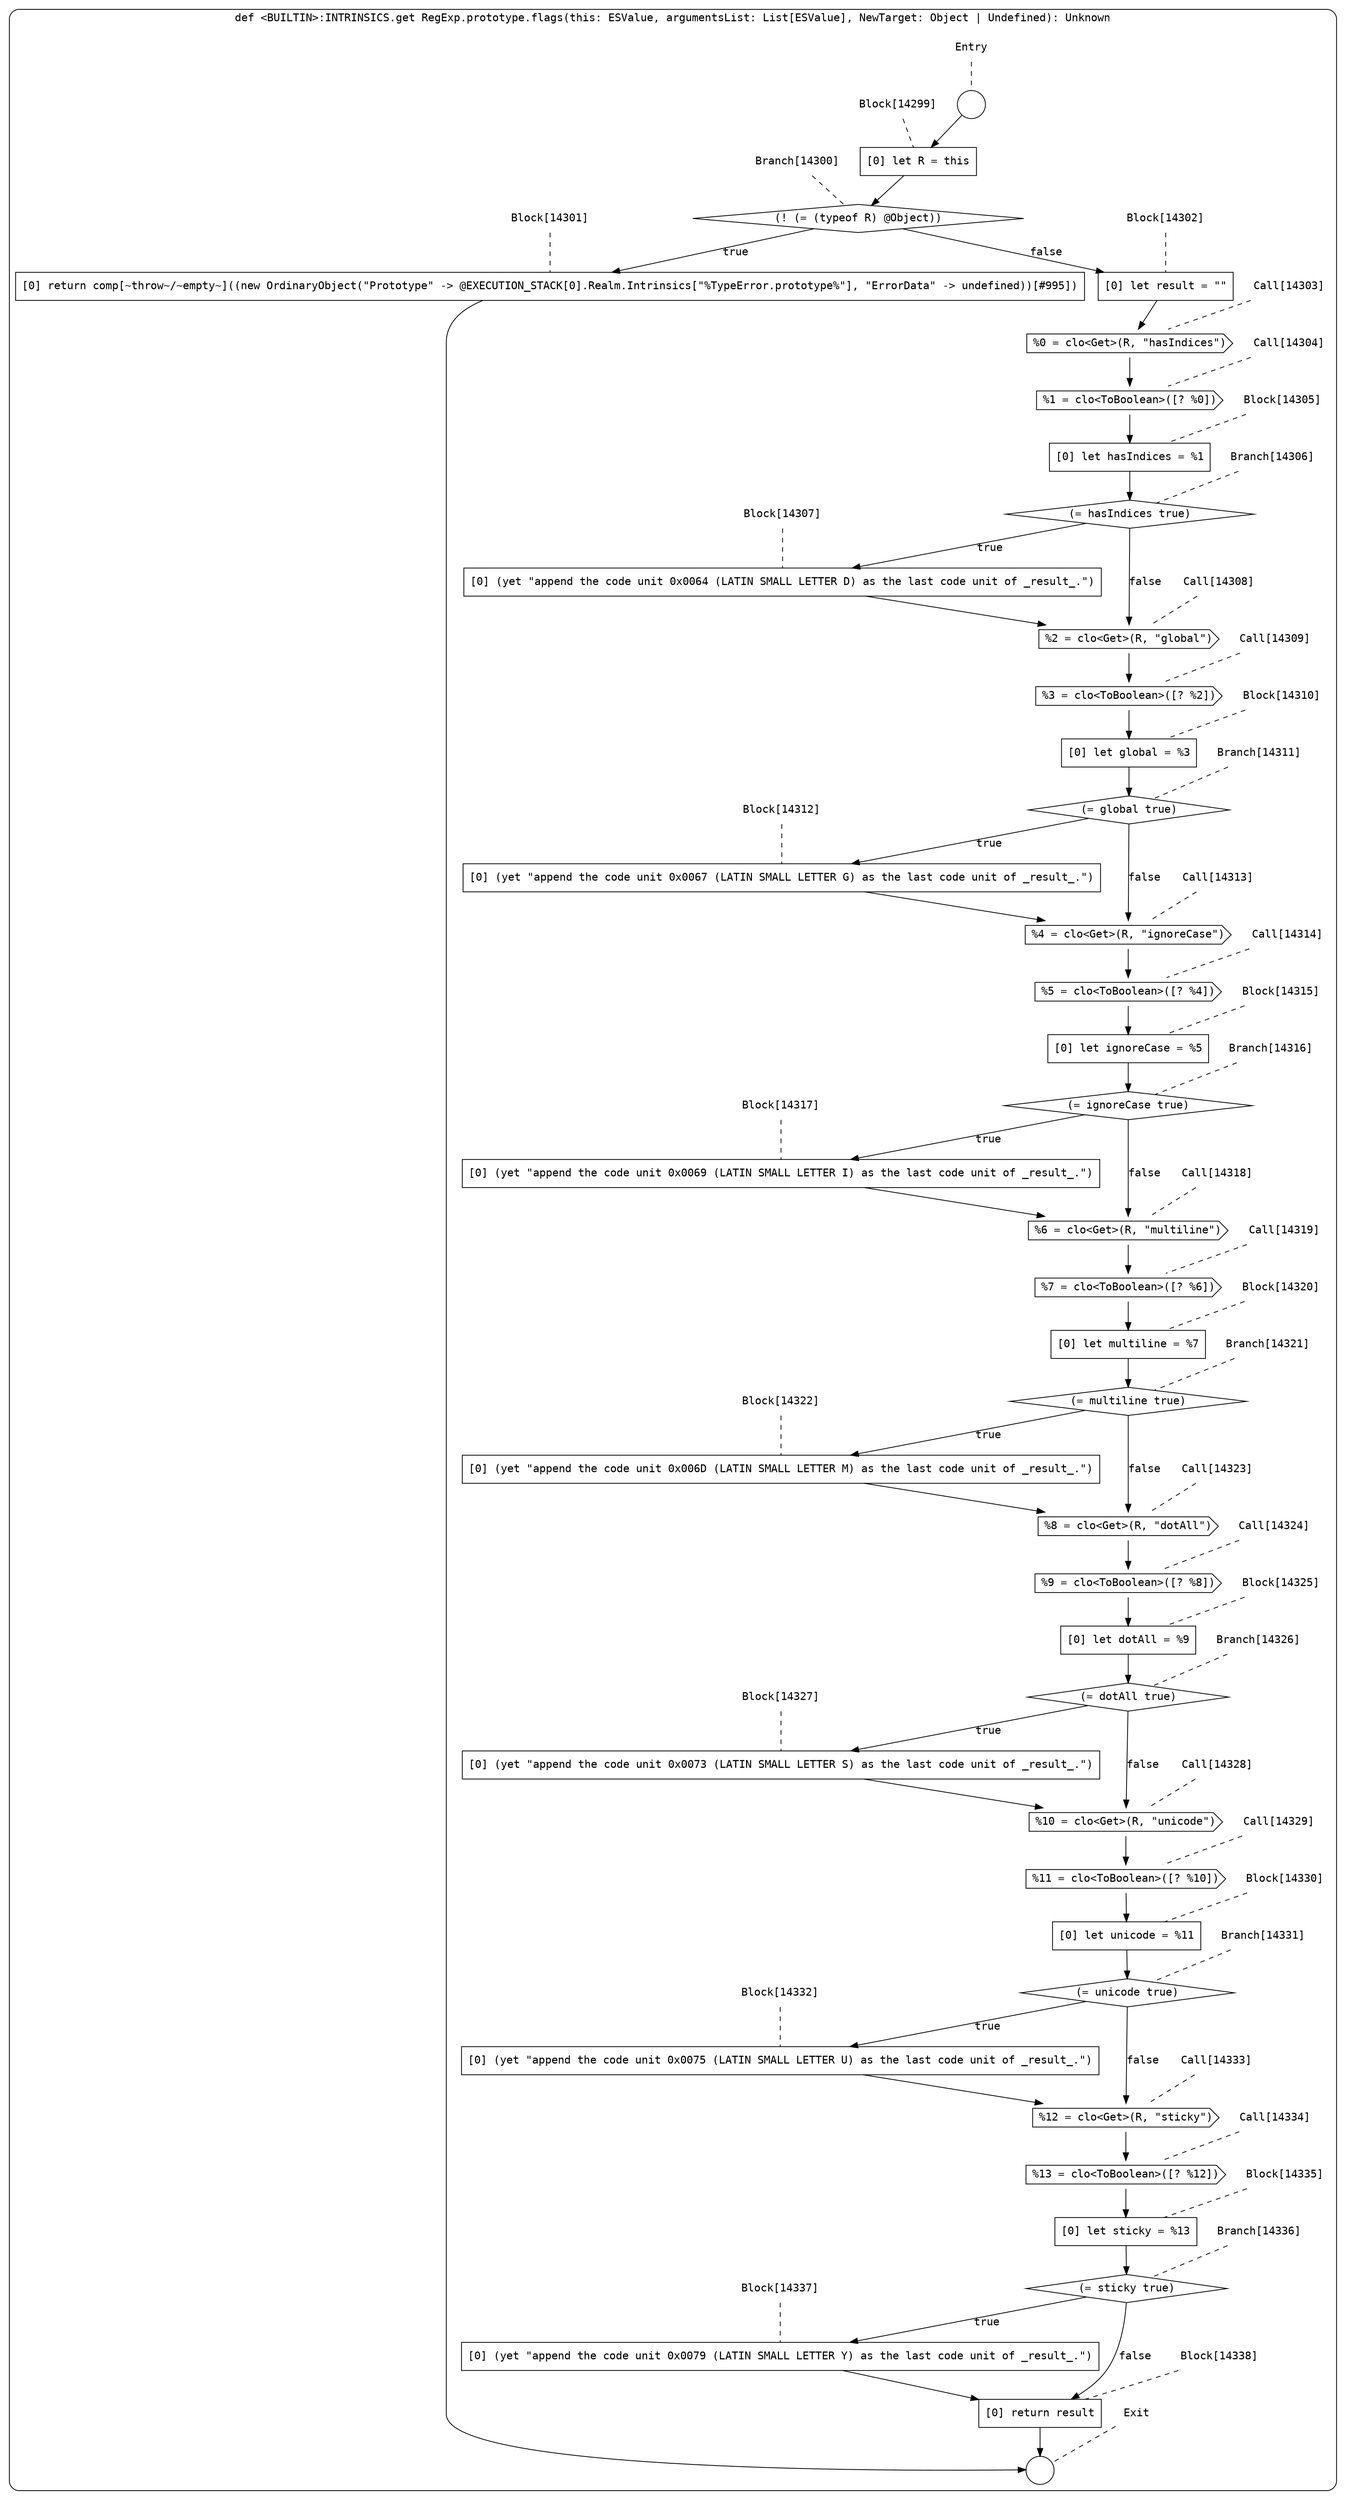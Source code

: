 digraph {
  graph [fontname = "Consolas"]
  node [fontname = "Consolas"]
  edge [fontname = "Consolas"]
  subgraph cluster2321 {
    label = "def <BUILTIN>:INTRINSICS.get RegExp.prototype.flags(this: ESValue, argumentsList: List[ESValue], NewTarget: Object | Undefined): Unknown"
    style = rounded
    cluster2321_entry_name [shape=none, label=<<font color="black">Entry</font>>]
    cluster2321_entry_name -> cluster2321_entry [arrowhead=none, color="black", style=dashed]
    cluster2321_entry [shape=circle label=" " color="black" fillcolor="white" style=filled]
    cluster2321_entry -> node14299 [color="black"]
    cluster2321_exit_name [shape=none, label=<<font color="black">Exit</font>>]
    cluster2321_exit_name -> cluster2321_exit [arrowhead=none, color="black", style=dashed]
    cluster2321_exit [shape=circle label=" " color="black" fillcolor="white" style=filled]
    node14299_name [shape=none, label=<<font color="black">Block[14299]</font>>]
    node14299_name -> node14299 [arrowhead=none, color="black", style=dashed]
    node14299 [shape=box, label=<<font color="black">[0] let R = this<BR ALIGN="LEFT"/></font>> color="black" fillcolor="white", style=filled]
    node14299 -> node14300 [color="black"]
    node14300_name [shape=none, label=<<font color="black">Branch[14300]</font>>]
    node14300_name -> node14300 [arrowhead=none, color="black", style=dashed]
    node14300 [shape=diamond, label=<<font color="black">(! (= (typeof R) @Object))</font>> color="black" fillcolor="white", style=filled]
    node14300 -> node14301 [label=<<font color="black">true</font>> color="black"]
    node14300 -> node14302 [label=<<font color="black">false</font>> color="black"]
    node14301_name [shape=none, label=<<font color="black">Block[14301]</font>>]
    node14301_name -> node14301 [arrowhead=none, color="black", style=dashed]
    node14301 [shape=box, label=<<font color="black">[0] return comp[~throw~/~empty~]((new OrdinaryObject(&quot;Prototype&quot; -&gt; @EXECUTION_STACK[0].Realm.Intrinsics[&quot;%TypeError.prototype%&quot;], &quot;ErrorData&quot; -&gt; undefined))[#995])<BR ALIGN="LEFT"/></font>> color="black" fillcolor="white", style=filled]
    node14301 -> cluster2321_exit [color="black"]
    node14302_name [shape=none, label=<<font color="black">Block[14302]</font>>]
    node14302_name -> node14302 [arrowhead=none, color="black", style=dashed]
    node14302 [shape=box, label=<<font color="black">[0] let result = &quot;&quot;<BR ALIGN="LEFT"/></font>> color="black" fillcolor="white", style=filled]
    node14302 -> node14303 [color="black"]
    node14303_name [shape=none, label=<<font color="black">Call[14303]</font>>]
    node14303_name -> node14303 [arrowhead=none, color="black", style=dashed]
    node14303 [shape=cds, label=<<font color="black">%0 = clo&lt;Get&gt;(R, &quot;hasIndices&quot;)</font>> color="black" fillcolor="white", style=filled]
    node14303 -> node14304 [color="black"]
    node14304_name [shape=none, label=<<font color="black">Call[14304]</font>>]
    node14304_name -> node14304 [arrowhead=none, color="black", style=dashed]
    node14304 [shape=cds, label=<<font color="black">%1 = clo&lt;ToBoolean&gt;([? %0])</font>> color="black" fillcolor="white", style=filled]
    node14304 -> node14305 [color="black"]
    node14305_name [shape=none, label=<<font color="black">Block[14305]</font>>]
    node14305_name -> node14305 [arrowhead=none, color="black", style=dashed]
    node14305 [shape=box, label=<<font color="black">[0] let hasIndices = %1<BR ALIGN="LEFT"/></font>> color="black" fillcolor="white", style=filled]
    node14305 -> node14306 [color="black"]
    node14306_name [shape=none, label=<<font color="black">Branch[14306]</font>>]
    node14306_name -> node14306 [arrowhead=none, color="black", style=dashed]
    node14306 [shape=diamond, label=<<font color="black">(= hasIndices true)</font>> color="black" fillcolor="white", style=filled]
    node14306 -> node14307 [label=<<font color="black">true</font>> color="black"]
    node14306 -> node14308 [label=<<font color="black">false</font>> color="black"]
    node14307_name [shape=none, label=<<font color="black">Block[14307]</font>>]
    node14307_name -> node14307 [arrowhead=none, color="black", style=dashed]
    node14307 [shape=box, label=<<font color="black">[0] (yet &quot;append the code unit 0x0064 (LATIN SMALL LETTER D) as the last code unit of _result_.&quot;)<BR ALIGN="LEFT"/></font>> color="black" fillcolor="white", style=filled]
    node14307 -> node14308 [color="black"]
    node14308_name [shape=none, label=<<font color="black">Call[14308]</font>>]
    node14308_name -> node14308 [arrowhead=none, color="black", style=dashed]
    node14308 [shape=cds, label=<<font color="black">%2 = clo&lt;Get&gt;(R, &quot;global&quot;)</font>> color="black" fillcolor="white", style=filled]
    node14308 -> node14309 [color="black"]
    node14309_name [shape=none, label=<<font color="black">Call[14309]</font>>]
    node14309_name -> node14309 [arrowhead=none, color="black", style=dashed]
    node14309 [shape=cds, label=<<font color="black">%3 = clo&lt;ToBoolean&gt;([? %2])</font>> color="black" fillcolor="white", style=filled]
    node14309 -> node14310 [color="black"]
    node14310_name [shape=none, label=<<font color="black">Block[14310]</font>>]
    node14310_name -> node14310 [arrowhead=none, color="black", style=dashed]
    node14310 [shape=box, label=<<font color="black">[0] let global = %3<BR ALIGN="LEFT"/></font>> color="black" fillcolor="white", style=filled]
    node14310 -> node14311 [color="black"]
    node14311_name [shape=none, label=<<font color="black">Branch[14311]</font>>]
    node14311_name -> node14311 [arrowhead=none, color="black", style=dashed]
    node14311 [shape=diamond, label=<<font color="black">(= global true)</font>> color="black" fillcolor="white", style=filled]
    node14311 -> node14312 [label=<<font color="black">true</font>> color="black"]
    node14311 -> node14313 [label=<<font color="black">false</font>> color="black"]
    node14312_name [shape=none, label=<<font color="black">Block[14312]</font>>]
    node14312_name -> node14312 [arrowhead=none, color="black", style=dashed]
    node14312 [shape=box, label=<<font color="black">[0] (yet &quot;append the code unit 0x0067 (LATIN SMALL LETTER G) as the last code unit of _result_.&quot;)<BR ALIGN="LEFT"/></font>> color="black" fillcolor="white", style=filled]
    node14312 -> node14313 [color="black"]
    node14313_name [shape=none, label=<<font color="black">Call[14313]</font>>]
    node14313_name -> node14313 [arrowhead=none, color="black", style=dashed]
    node14313 [shape=cds, label=<<font color="black">%4 = clo&lt;Get&gt;(R, &quot;ignoreCase&quot;)</font>> color="black" fillcolor="white", style=filled]
    node14313 -> node14314 [color="black"]
    node14314_name [shape=none, label=<<font color="black">Call[14314]</font>>]
    node14314_name -> node14314 [arrowhead=none, color="black", style=dashed]
    node14314 [shape=cds, label=<<font color="black">%5 = clo&lt;ToBoolean&gt;([? %4])</font>> color="black" fillcolor="white", style=filled]
    node14314 -> node14315 [color="black"]
    node14315_name [shape=none, label=<<font color="black">Block[14315]</font>>]
    node14315_name -> node14315 [arrowhead=none, color="black", style=dashed]
    node14315 [shape=box, label=<<font color="black">[0] let ignoreCase = %5<BR ALIGN="LEFT"/></font>> color="black" fillcolor="white", style=filled]
    node14315 -> node14316 [color="black"]
    node14316_name [shape=none, label=<<font color="black">Branch[14316]</font>>]
    node14316_name -> node14316 [arrowhead=none, color="black", style=dashed]
    node14316 [shape=diamond, label=<<font color="black">(= ignoreCase true)</font>> color="black" fillcolor="white", style=filled]
    node14316 -> node14317 [label=<<font color="black">true</font>> color="black"]
    node14316 -> node14318 [label=<<font color="black">false</font>> color="black"]
    node14317_name [shape=none, label=<<font color="black">Block[14317]</font>>]
    node14317_name -> node14317 [arrowhead=none, color="black", style=dashed]
    node14317 [shape=box, label=<<font color="black">[0] (yet &quot;append the code unit 0x0069 (LATIN SMALL LETTER I) as the last code unit of _result_.&quot;)<BR ALIGN="LEFT"/></font>> color="black" fillcolor="white", style=filled]
    node14317 -> node14318 [color="black"]
    node14318_name [shape=none, label=<<font color="black">Call[14318]</font>>]
    node14318_name -> node14318 [arrowhead=none, color="black", style=dashed]
    node14318 [shape=cds, label=<<font color="black">%6 = clo&lt;Get&gt;(R, &quot;multiline&quot;)</font>> color="black" fillcolor="white", style=filled]
    node14318 -> node14319 [color="black"]
    node14319_name [shape=none, label=<<font color="black">Call[14319]</font>>]
    node14319_name -> node14319 [arrowhead=none, color="black", style=dashed]
    node14319 [shape=cds, label=<<font color="black">%7 = clo&lt;ToBoolean&gt;([? %6])</font>> color="black" fillcolor="white", style=filled]
    node14319 -> node14320 [color="black"]
    node14320_name [shape=none, label=<<font color="black">Block[14320]</font>>]
    node14320_name -> node14320 [arrowhead=none, color="black", style=dashed]
    node14320 [shape=box, label=<<font color="black">[0] let multiline = %7<BR ALIGN="LEFT"/></font>> color="black" fillcolor="white", style=filled]
    node14320 -> node14321 [color="black"]
    node14321_name [shape=none, label=<<font color="black">Branch[14321]</font>>]
    node14321_name -> node14321 [arrowhead=none, color="black", style=dashed]
    node14321 [shape=diamond, label=<<font color="black">(= multiline true)</font>> color="black" fillcolor="white", style=filled]
    node14321 -> node14322 [label=<<font color="black">true</font>> color="black"]
    node14321 -> node14323 [label=<<font color="black">false</font>> color="black"]
    node14322_name [shape=none, label=<<font color="black">Block[14322]</font>>]
    node14322_name -> node14322 [arrowhead=none, color="black", style=dashed]
    node14322 [shape=box, label=<<font color="black">[0] (yet &quot;append the code unit 0x006D (LATIN SMALL LETTER M) as the last code unit of _result_.&quot;)<BR ALIGN="LEFT"/></font>> color="black" fillcolor="white", style=filled]
    node14322 -> node14323 [color="black"]
    node14323_name [shape=none, label=<<font color="black">Call[14323]</font>>]
    node14323_name -> node14323 [arrowhead=none, color="black", style=dashed]
    node14323 [shape=cds, label=<<font color="black">%8 = clo&lt;Get&gt;(R, &quot;dotAll&quot;)</font>> color="black" fillcolor="white", style=filled]
    node14323 -> node14324 [color="black"]
    node14324_name [shape=none, label=<<font color="black">Call[14324]</font>>]
    node14324_name -> node14324 [arrowhead=none, color="black", style=dashed]
    node14324 [shape=cds, label=<<font color="black">%9 = clo&lt;ToBoolean&gt;([? %8])</font>> color="black" fillcolor="white", style=filled]
    node14324 -> node14325 [color="black"]
    node14325_name [shape=none, label=<<font color="black">Block[14325]</font>>]
    node14325_name -> node14325 [arrowhead=none, color="black", style=dashed]
    node14325 [shape=box, label=<<font color="black">[0] let dotAll = %9<BR ALIGN="LEFT"/></font>> color="black" fillcolor="white", style=filled]
    node14325 -> node14326 [color="black"]
    node14326_name [shape=none, label=<<font color="black">Branch[14326]</font>>]
    node14326_name -> node14326 [arrowhead=none, color="black", style=dashed]
    node14326 [shape=diamond, label=<<font color="black">(= dotAll true)</font>> color="black" fillcolor="white", style=filled]
    node14326 -> node14327 [label=<<font color="black">true</font>> color="black"]
    node14326 -> node14328 [label=<<font color="black">false</font>> color="black"]
    node14327_name [shape=none, label=<<font color="black">Block[14327]</font>>]
    node14327_name -> node14327 [arrowhead=none, color="black", style=dashed]
    node14327 [shape=box, label=<<font color="black">[0] (yet &quot;append the code unit 0x0073 (LATIN SMALL LETTER S) as the last code unit of _result_.&quot;)<BR ALIGN="LEFT"/></font>> color="black" fillcolor="white", style=filled]
    node14327 -> node14328 [color="black"]
    node14328_name [shape=none, label=<<font color="black">Call[14328]</font>>]
    node14328_name -> node14328 [arrowhead=none, color="black", style=dashed]
    node14328 [shape=cds, label=<<font color="black">%10 = clo&lt;Get&gt;(R, &quot;unicode&quot;)</font>> color="black" fillcolor="white", style=filled]
    node14328 -> node14329 [color="black"]
    node14329_name [shape=none, label=<<font color="black">Call[14329]</font>>]
    node14329_name -> node14329 [arrowhead=none, color="black", style=dashed]
    node14329 [shape=cds, label=<<font color="black">%11 = clo&lt;ToBoolean&gt;([? %10])</font>> color="black" fillcolor="white", style=filled]
    node14329 -> node14330 [color="black"]
    node14330_name [shape=none, label=<<font color="black">Block[14330]</font>>]
    node14330_name -> node14330 [arrowhead=none, color="black", style=dashed]
    node14330 [shape=box, label=<<font color="black">[0] let unicode = %11<BR ALIGN="LEFT"/></font>> color="black" fillcolor="white", style=filled]
    node14330 -> node14331 [color="black"]
    node14331_name [shape=none, label=<<font color="black">Branch[14331]</font>>]
    node14331_name -> node14331 [arrowhead=none, color="black", style=dashed]
    node14331 [shape=diamond, label=<<font color="black">(= unicode true)</font>> color="black" fillcolor="white", style=filled]
    node14331 -> node14332 [label=<<font color="black">true</font>> color="black"]
    node14331 -> node14333 [label=<<font color="black">false</font>> color="black"]
    node14332_name [shape=none, label=<<font color="black">Block[14332]</font>>]
    node14332_name -> node14332 [arrowhead=none, color="black", style=dashed]
    node14332 [shape=box, label=<<font color="black">[0] (yet &quot;append the code unit 0x0075 (LATIN SMALL LETTER U) as the last code unit of _result_.&quot;)<BR ALIGN="LEFT"/></font>> color="black" fillcolor="white", style=filled]
    node14332 -> node14333 [color="black"]
    node14333_name [shape=none, label=<<font color="black">Call[14333]</font>>]
    node14333_name -> node14333 [arrowhead=none, color="black", style=dashed]
    node14333 [shape=cds, label=<<font color="black">%12 = clo&lt;Get&gt;(R, &quot;sticky&quot;)</font>> color="black" fillcolor="white", style=filled]
    node14333 -> node14334 [color="black"]
    node14334_name [shape=none, label=<<font color="black">Call[14334]</font>>]
    node14334_name -> node14334 [arrowhead=none, color="black", style=dashed]
    node14334 [shape=cds, label=<<font color="black">%13 = clo&lt;ToBoolean&gt;([? %12])</font>> color="black" fillcolor="white", style=filled]
    node14334 -> node14335 [color="black"]
    node14335_name [shape=none, label=<<font color="black">Block[14335]</font>>]
    node14335_name -> node14335 [arrowhead=none, color="black", style=dashed]
    node14335 [shape=box, label=<<font color="black">[0] let sticky = %13<BR ALIGN="LEFT"/></font>> color="black" fillcolor="white", style=filled]
    node14335 -> node14336 [color="black"]
    node14336_name [shape=none, label=<<font color="black">Branch[14336]</font>>]
    node14336_name -> node14336 [arrowhead=none, color="black", style=dashed]
    node14336 [shape=diamond, label=<<font color="black">(= sticky true)</font>> color="black" fillcolor="white", style=filled]
    node14336 -> node14337 [label=<<font color="black">true</font>> color="black"]
    node14336 -> node14338 [label=<<font color="black">false</font>> color="black"]
    node14337_name [shape=none, label=<<font color="black">Block[14337]</font>>]
    node14337_name -> node14337 [arrowhead=none, color="black", style=dashed]
    node14337 [shape=box, label=<<font color="black">[0] (yet &quot;append the code unit 0x0079 (LATIN SMALL LETTER Y) as the last code unit of _result_.&quot;)<BR ALIGN="LEFT"/></font>> color="black" fillcolor="white", style=filled]
    node14337 -> node14338 [color="black"]
    node14338_name [shape=none, label=<<font color="black">Block[14338]</font>>]
    node14338_name -> node14338 [arrowhead=none, color="black", style=dashed]
    node14338 [shape=box, label=<<font color="black">[0] return result<BR ALIGN="LEFT"/></font>> color="black" fillcolor="white", style=filled]
    node14338 -> cluster2321_exit [color="black"]
  }
}